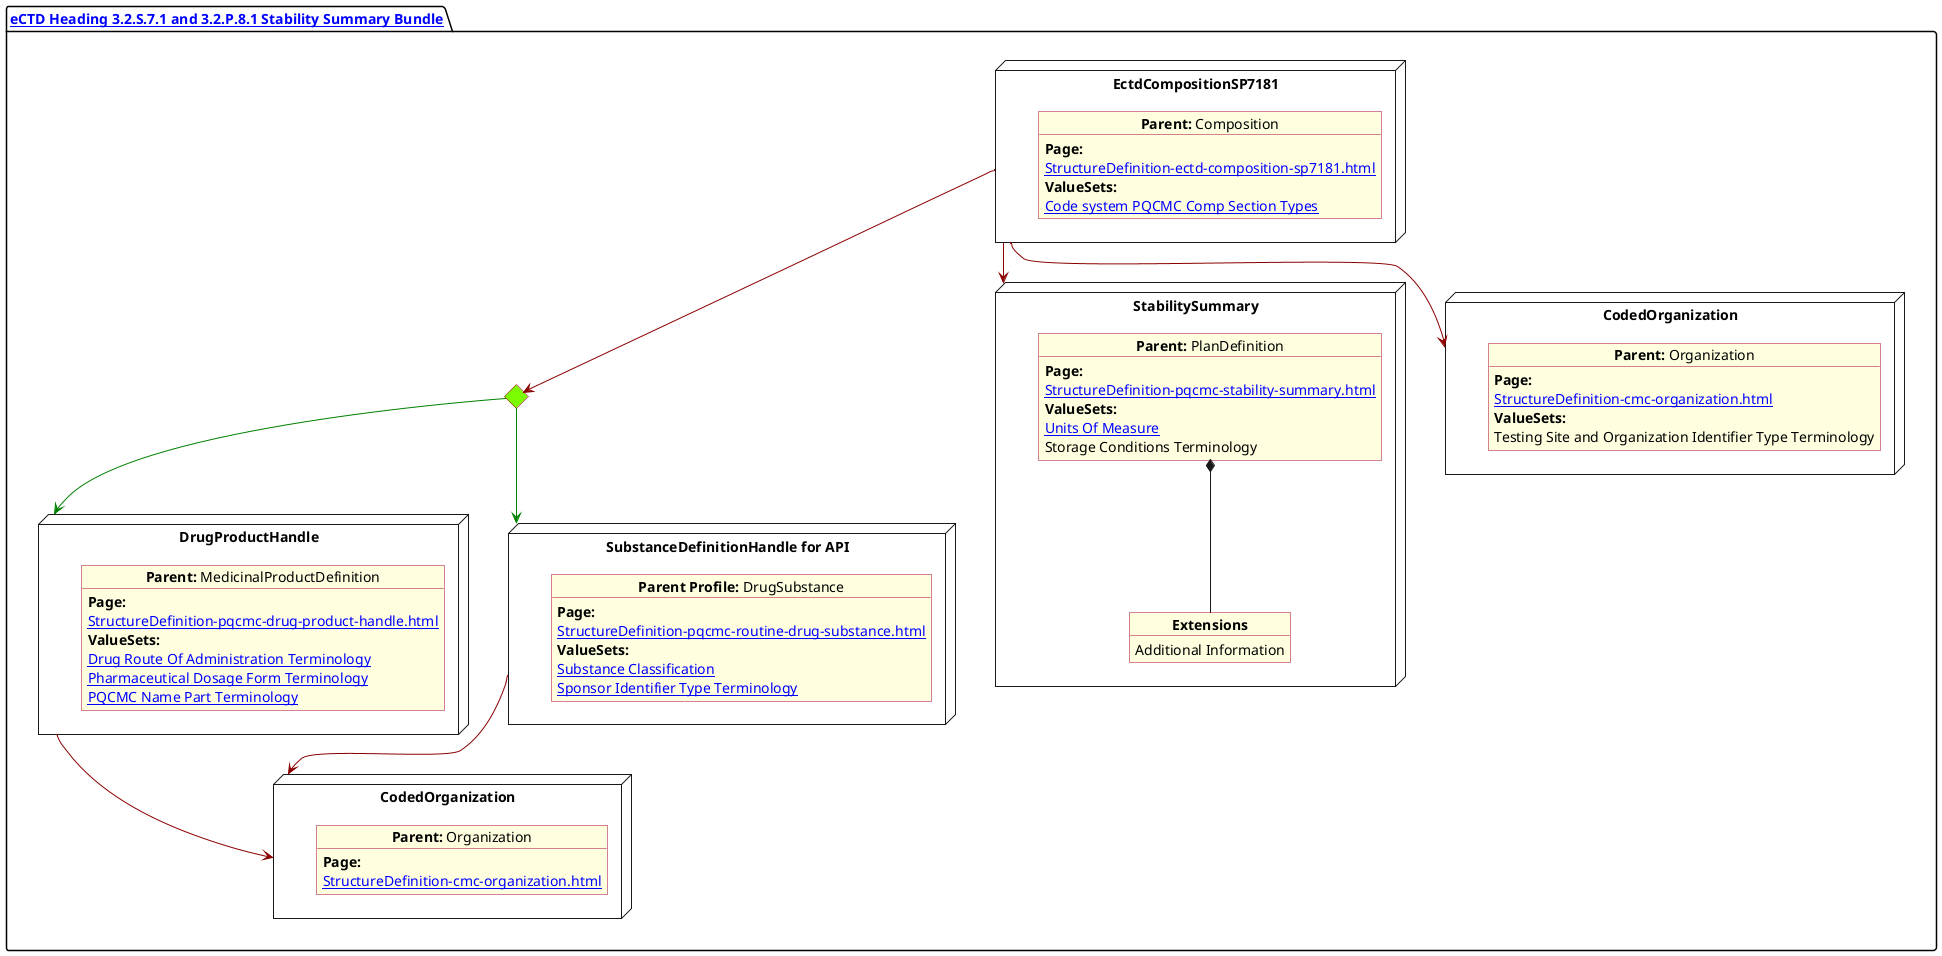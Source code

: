@startuml StabilitySummary
allowmixing
'Mixed model of use case and object
skinparam svgDimensionStyle false
skinparam ObjectBackgroundColor LightYellow
skinparam ObjectBorderColor #A80036
skinparam activityDiamondBorderColor #A80036
skinparam activityDiamondBackgroundColor lawnGreen
skinparam ClassBorderThickness 4

package "[[StructureDefinition-cmc-ectd-document-sp7181.html eCTD Heading 3.2.S.7.1 and 3.2.P.8.1 Stability Summary Bundle]]" as NODES {

      node "DrugProductHandle" as NN {

            object "**Parent:** MedicinalProductDefinition" as obj3 {
                  **Page:**
                  [[StructureDefinition-pqcmc-drug-product-handle.html]]
                  **ValueSets:**
                  [[ValueSet-spl-drug-route-of-administration-terminology.html Drug Route Of Administration Terminology]]
                  [[ValueSet-spl-pharmaceutical-dosage-form-terminology.html Pharmaceutical Dosage Form Terminology]]
                  [[ValueSet-pqcmc-name-part-terminology.html PQCMC Name Part Terminology]]
            }
      }
      diamond CH

      node "SubstanceDefinitionHandle for API" as NNS {

            object "**Parent Profile:** DrugSubstance" as obj4 {
                  **Page:**
                  [[StructureDefinition-pqcmc-routine-drug-substance.html]]
                  **ValueSets:**
                  [[ValueSet-substance-classification.html Substance Classification]]
                  [[ValueSet-pqcmc-org-identifier-type-terminology.html Sponsor Identifier Type Terminology]]
            }
      }


      node "CodedOrganization" as NMFG {

            object "**Parent:** Organization" as objDP {
                  **Page:**
                  [[StructureDefinition-cmc-organization.html]]
            }
      }
      node "StabilitySummary" as NMain {

            object "**Parent:** PlanDefinition" as objMain {
                  **Page:**
                  [[StructureDefinition-pqcmc-stability-summary.html]]
                  **ValueSets:**
                  [[ValueSet-pqcmc-units-of-measure.html Units Of Measure]]
                  Storage Conditions Terminology
            }

            object "**Extensions**" as objExs2 {
                  Additional Information
            }

            objMain *-- objExs2
      }

      node "EctdCompositionSP7181" as N1 {

            object "**Parent:** Composition" as obj1 {
                  **Page:**
                  [[StructureDefinition-ectd-composition-sp7181.html]]
                  **ValueSets:**
                  [[ValueSet-cmc-comp-section-types-vs.html Code system PQCMC Comp Section Types]]
            }
      }
      node "CodedOrganization" as NSO {

            object "**Parent:** Organization" as objAu {
                  **Page:**
                  [[StructureDefinition-cmc-organization.html]]
                  **ValueSets:**
                  Testing Site and Organization Identifier Type Terminology
            }
      }

      CH -[#green]-> NN
      CH -[#green]-> NNS
      N1 -[#darkred]-> CH
      N1 -[#darkred]-> NSO
      NN -[#darkred]-> NMFG
      NNS -[#darkred]-> NMFG
      N1 -[#darkred]-> NMain


}
@enduml